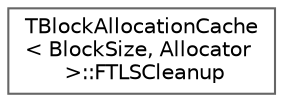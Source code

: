 digraph "Graphical Class Hierarchy"
{
 // INTERACTIVE_SVG=YES
 // LATEX_PDF_SIZE
  bgcolor="transparent";
  edge [fontname=Helvetica,fontsize=10,labelfontname=Helvetica,labelfontsize=10];
  node [fontname=Helvetica,fontsize=10,shape=box,height=0.2,width=0.4];
  rankdir="LR";
  Node0 [id="Node000000",label="TBlockAllocationCache\l\< BlockSize, Allocator\l \>::FTLSCleanup",height=0.2,width=0.4,color="grey40", fillcolor="white", style="filled",URL="$d3/dfc/structTBlockAllocationCache_1_1FTLSCleanup.html",tooltip=" "];
}
